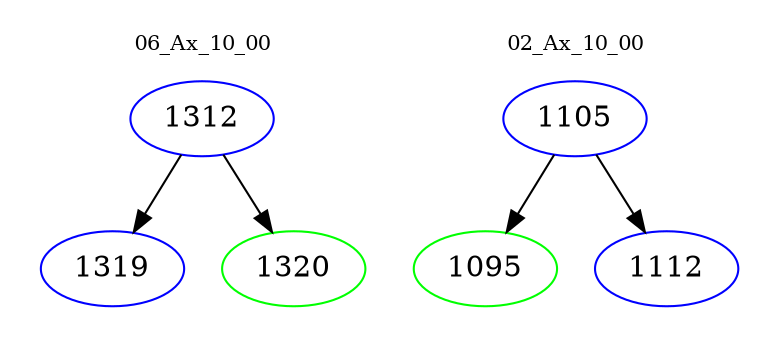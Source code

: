 digraph{
subgraph cluster_0 {
color = white
label = "06_Ax_10_00";
fontsize=10;
T0_1312 [label="1312", color="blue"]
T0_1312 -> T0_1319 [color="black"]
T0_1319 [label="1319", color="blue"]
T0_1312 -> T0_1320 [color="black"]
T0_1320 [label="1320", color="green"]
}
subgraph cluster_1 {
color = white
label = "02_Ax_10_00";
fontsize=10;
T1_1105 [label="1105", color="blue"]
T1_1105 -> T1_1095 [color="black"]
T1_1095 [label="1095", color="green"]
T1_1105 -> T1_1112 [color="black"]
T1_1112 [label="1112", color="blue"]
}
}
